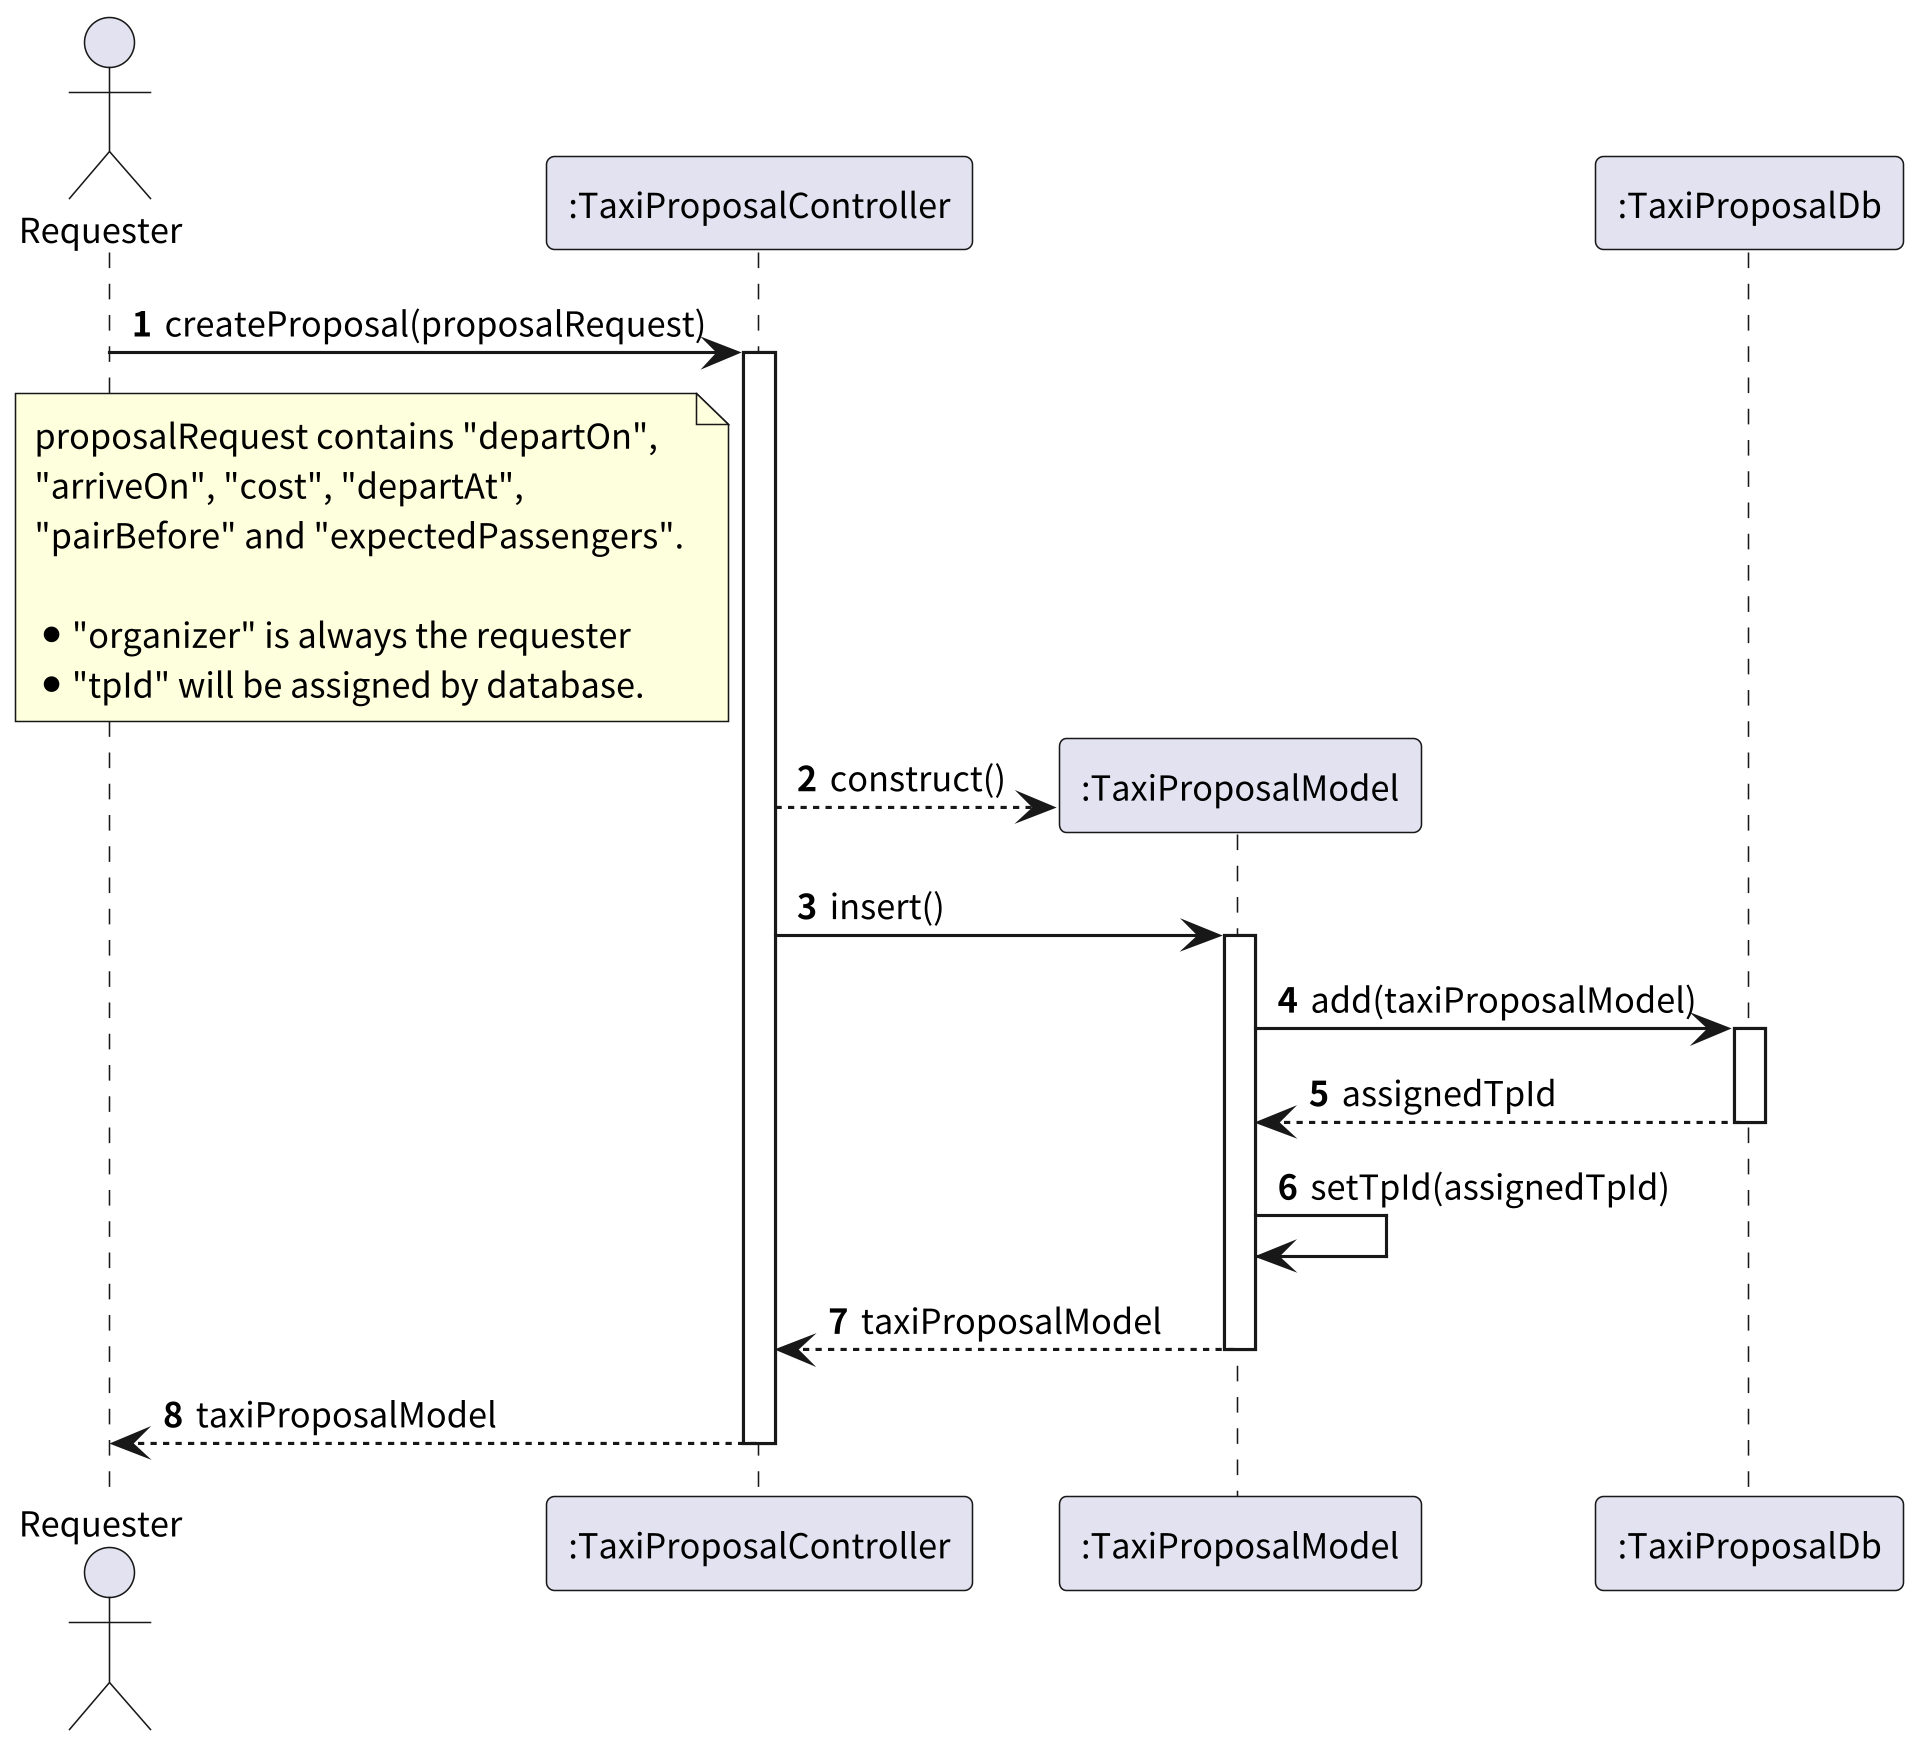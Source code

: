 @startuml TaxiProposalConstruct

autonumber
skinparam dpi 300
skinparam linetype ortho
skinparam defaultFontSize 11
skinparam defaultFontName "Noto Sans CJK TC"

actor Requester as "Requester"
participant TaxiProposalController as ":TaxiProposalController"
participant TaxiProposalModel as ":TaxiProposalModel"
participant TaxiProposalDb as ":TaxiProposalDb"

Requester -> TaxiProposalController ++ : createProposal(proposalRequest)
note left of TaxiProposalController
    proposalRequest contains "departOn",
    "arriveOn", "cost", "departAt",
    "pairBefore" and "expectedPassengers".

    * "organizer" is always the requester
    * "tpId" will be assigned by database.
end note

TaxiProposalController --> TaxiProposalModel ** : construct()
TaxiProposalController -> TaxiProposalModel ++: insert()

TaxiProposalModel -> TaxiProposalDb ++: add(taxiProposalModel)
return assignedTpId

TaxiProposalModel -> TaxiProposalModel: setTpId(assignedTpId)
return taxiProposalModel

return taxiProposalModel
@enduml TaxiProposal

@startuml TaxiProposalWaitForPairing

autonumber
skinparam dpi 300
skinparam linetype ortho
skinparam defaultFontSize 11
skinparam defaultFontName "Noto Sans CJK TC"

actor Requester as "Requester"
participant TaxiProposalController as ":TaxiProposalController"
participant TaxiProposalDb as ":TaxiProposalDb"

Requester -> TaxiProposalController ++: getStatus(tpId)

TaxiProposalController -> TaxiProposalDb ++: findProposal(tpId)
create participant TaxiProposalModel as ":TaxiProposalModel"
TaxiProposalDb --> TaxiProposalModel: Create from query result
return taxiProposalModel

TaxiProposalController -> TaxiProposalModel ++: getStatus()

alt this.finished == true 完成配對
    TaxiProposalController <-- TaxiProposalModel: status: TaxiProposalStatus.Finished
else this.passengers.count() >= this.expectedPassengers 人數到齊
    TaxiProposalController <-- TaxiProposalModel: status: TaxiProposalStatus.Matched
else this.pairBefore < now || this.departAt < now 配對或出發時間到
    TaxiProposalController <-- TaxiProposalModel: status: TaxiProposalStatus.Unmatched
else 時間還沒到，人還沒到齊
    TaxiProposalController <-- TaxiProposalModel --: status: TaxiProposalStatus.Waiting
end

return status

@enduml TaxiProposalWaitForPairing

